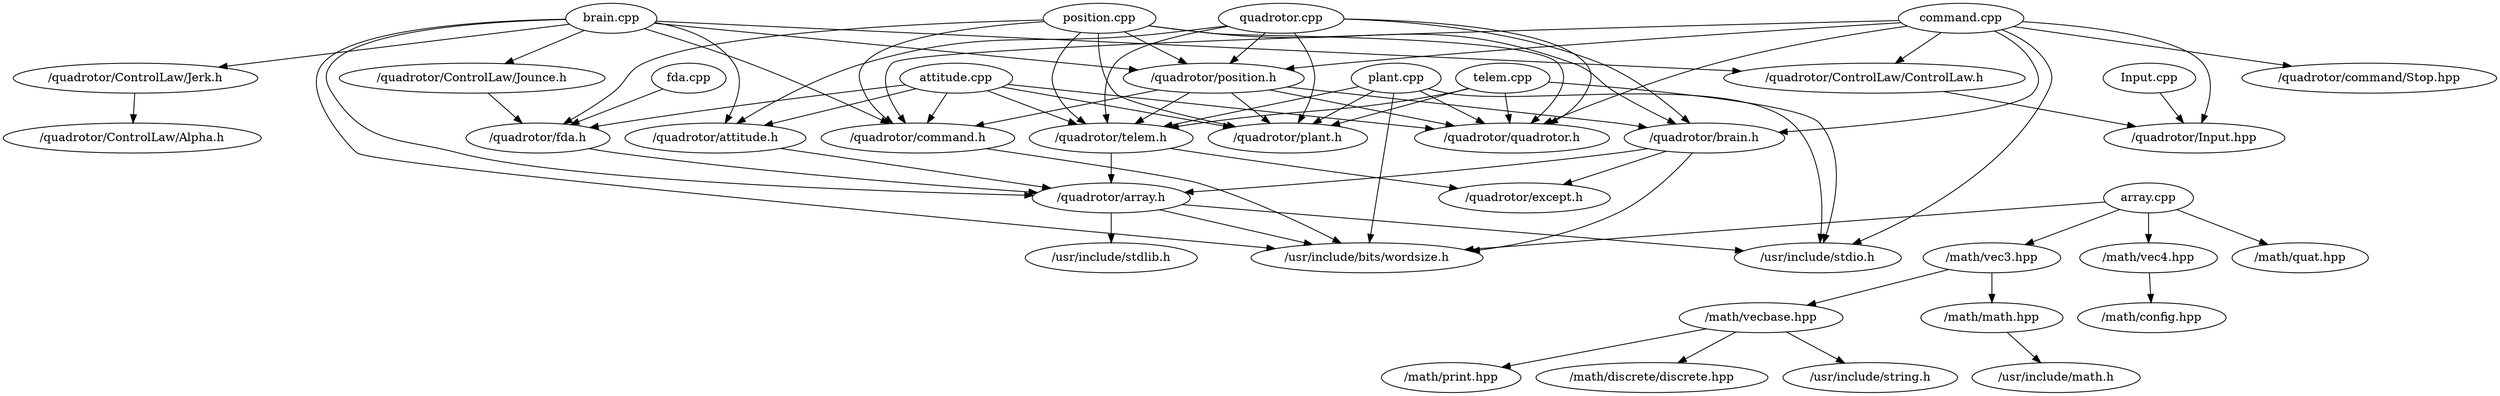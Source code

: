 digraph {
	arraycpp [label="array.cpp"]
	commandcpp [label="command.cpp"]
	fdacpp [label="fda.cpp"]
	positioncpp [label="position.cpp"]
	Inputcpp [label="Input.cpp"]
	attitudecpp [label="attitude.cpp"]
	plantcpp [label="plant.cpp"]
	braincpp [label="brain.cpp"]
	quadrotorcpp [label="quadrotor.cpp"]
	telemcpp [label="telem.cpp"]
	usrincludebitswordsizeh [label="/usr/include/bits/wordsize.h"]
	usrincludestdioh [label="/usr/include/stdio.h"]
	mathvec3hpp [label="/math/vec3.hpp"]
	mathmathhpp [label="/math/math.hpp"]
	usrincludemathh [label="/usr/include/math.h"]
	mathvecbasehpp [label="/math/vecbase.hpp"]
	usrincludestringh [label="/usr/include/string.h"]
	mathprinthpp [label="/math/print.hpp"]
	mathdiscretediscretehpp [label="/math/discrete/discrete.hpp"]
	mathvec4hpp [label="/math/vec4.hpp"]
	mathconfighpp [label="/math/config.hpp"]
	mathquathpp [label="/math/quat.hpp"]
	quadrotorcommandh [label="/quadrotor/command.h"]
	quadrotorquadrotorh [label="/quadrotor/quadrotor.h"]
	quadrotorbrainh [label="/quadrotor/brain.h"]
	quadrotorarrayh [label="/quadrotor/array.h"]
	usrincludestdlibh [label="/usr/include/stdlib.h"]
	quadrotorexcepth [label="/quadrotor/except.h"]
	quadrotorInputhpp [label="/quadrotor/Input.hpp"]
	quadrotorpositionh [label="/quadrotor/position.h"]
	quadrotortelemh [label="/quadrotor/telem.h"]
	quadrotorplanth [label="/quadrotor/plant.h"]
	quadrotorcommandStophpp [label="/quadrotor/command/Stop.hpp"]
	quadrotorControlLawControlLawh [label="/quadrotor/ControlLaw/ControlLaw.h"]
	quadrotorfdah [label="/quadrotor/fda.h"]
	quadrotorattitudeh [label="/quadrotor/attitude.h"]
	quadrotorControlLawJounceh [label="/quadrotor/ControlLaw/Jounce.h"]
	quadrotorControlLawJerkh [label="/quadrotor/ControlLaw/Jerk.h"]
	quadrotorControlLawAlphah [label="/quadrotor/ControlLaw/Alpha.h"]
	arraycpp -> usrincludebitswordsizeh
	arraycpp -> mathvec3hpp
	mathvec3hpp -> mathmathhpp
	mathmathhpp -> usrincludemathh
	mathvec3hpp -> mathvecbasehpp
	mathvecbasehpp -> usrincludestringh
	mathvecbasehpp -> mathprinthpp
	mathvecbasehpp -> mathdiscretediscretehpp
	arraycpp -> mathvec4hpp
	mathvec4hpp -> mathconfighpp
	arraycpp -> mathquathpp
	commandcpp -> usrincludestdioh
	commandcpp -> quadrotorcommandh
	quadrotorcommandh -> usrincludebitswordsizeh
	commandcpp -> quadrotorquadrotorh
	commandcpp -> quadrotorbrainh
	quadrotorbrainh -> quadrotorarrayh
	quadrotorarrayh -> usrincludestdlibh
	quadrotorbrainh -> quadrotorexcepth
	commandcpp -> quadrotorInputhpp
	commandcpp -> quadrotorpositionh
	quadrotorpositionh -> quadrotortelemh
	quadrotorpositionh -> quadrotorplanth
	commandcpp -> quadrotorcommandStophpp
	commandcpp -> quadrotorControlLawControlLawh
	fdacpp -> quadrotorfdah
	quadrotorfdah -> quadrotorarrayh
	quadrotorarrayh -> usrincludebitswordsizeh
	quadrotorarrayh -> usrincludestdioh
	positioncpp -> quadrotorbrainh
	quadrotorbrainh -> usrincludebitswordsizeh
	positioncpp -> quadrotorcommandh
	positioncpp -> quadrotorfdah
	positioncpp -> quadrotorquadrotorh
	positioncpp -> quadrotortelemh
	positioncpp -> quadrotorplanth
	positioncpp -> quadrotorpositionh
	Inputcpp -> quadrotorInputhpp
	attitudecpp -> quadrotorattitudeh
	quadrotorattitudeh -> quadrotorarrayh
	attitudecpp -> quadrotorcommandh
	attitudecpp -> quadrotorfdah
	attitudecpp -> quadrotorquadrotorh
	attitudecpp -> quadrotortelemh
	quadrotortelemh -> quadrotorexcepth
	attitudecpp -> quadrotorplanth
	plantcpp -> usrincludestdioh
	plantcpp -> usrincludebitswordsizeh
	plantcpp -> quadrotorquadrotorh
	plantcpp -> quadrotortelemh
	quadrotortelemh -> quadrotorarrayh
	plantcpp -> quadrotorplanth
	braincpp -> usrincludebitswordsizeh
	braincpp -> quadrotorarrayh
	braincpp -> quadrotorattitudeh
	braincpp -> quadrotorcommandh
	braincpp -> quadrotorpositionh
	quadrotorpositionh -> quadrotorbrainh
	quadrotorpositionh -> quadrotorquadrotorh
	braincpp -> quadrotorControlLawControlLawh
	quadrotorControlLawControlLawh -> quadrotorInputhpp
	braincpp -> quadrotorControlLawJounceh
	quadrotorControlLawJounceh -> quadrotorfdah
	braincpp -> quadrotorControlLawJerkh
	quadrotorControlLawJerkh -> quadrotorControlLawAlphah
	quadrotorcpp -> quadrotorattitudeh
	quadrotorcpp -> quadrotorbrainh
	quadrotorcpp -> quadrotortelemh
	quadrotorcpp -> quadrotorplanth
	quadrotorcpp -> quadrotorquadrotorh
	quadrotorcpp -> quadrotorpositionh
	quadrotorpositionh -> quadrotorcommandh
	telemcpp -> usrincludestdioh
	telemcpp -> quadrotortelemh
	telemcpp -> quadrotorplanth
	telemcpp -> quadrotorquadrotorh
}

